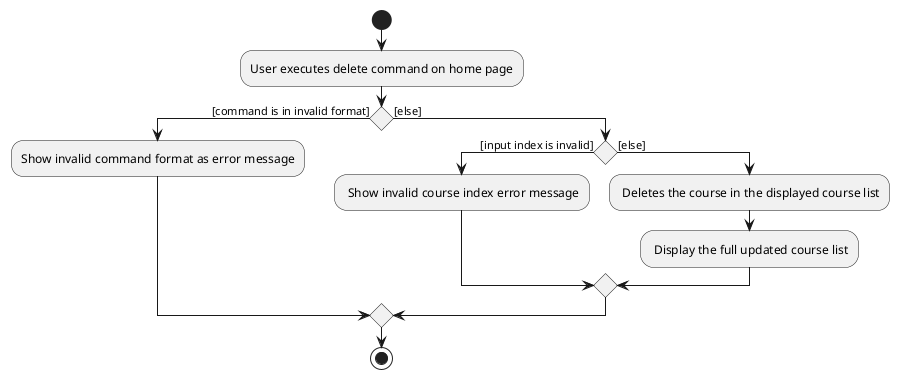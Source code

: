 @startuml
start
:User executes delete command on home page;

'Since the beta syntax does not support placing the condition outside the
'diamond we place it as the true branch instead.

if () then ([command is in invalid format])
    :Show invalid command format as error message;

else ([else])
    if () then ([input index is invalid])
        : Show invalid course index error message;
    else ([else])
        : Deletes the course in the displayed course list;
        : Display the full updated course list;
    endif
endif
stop

@enduml

